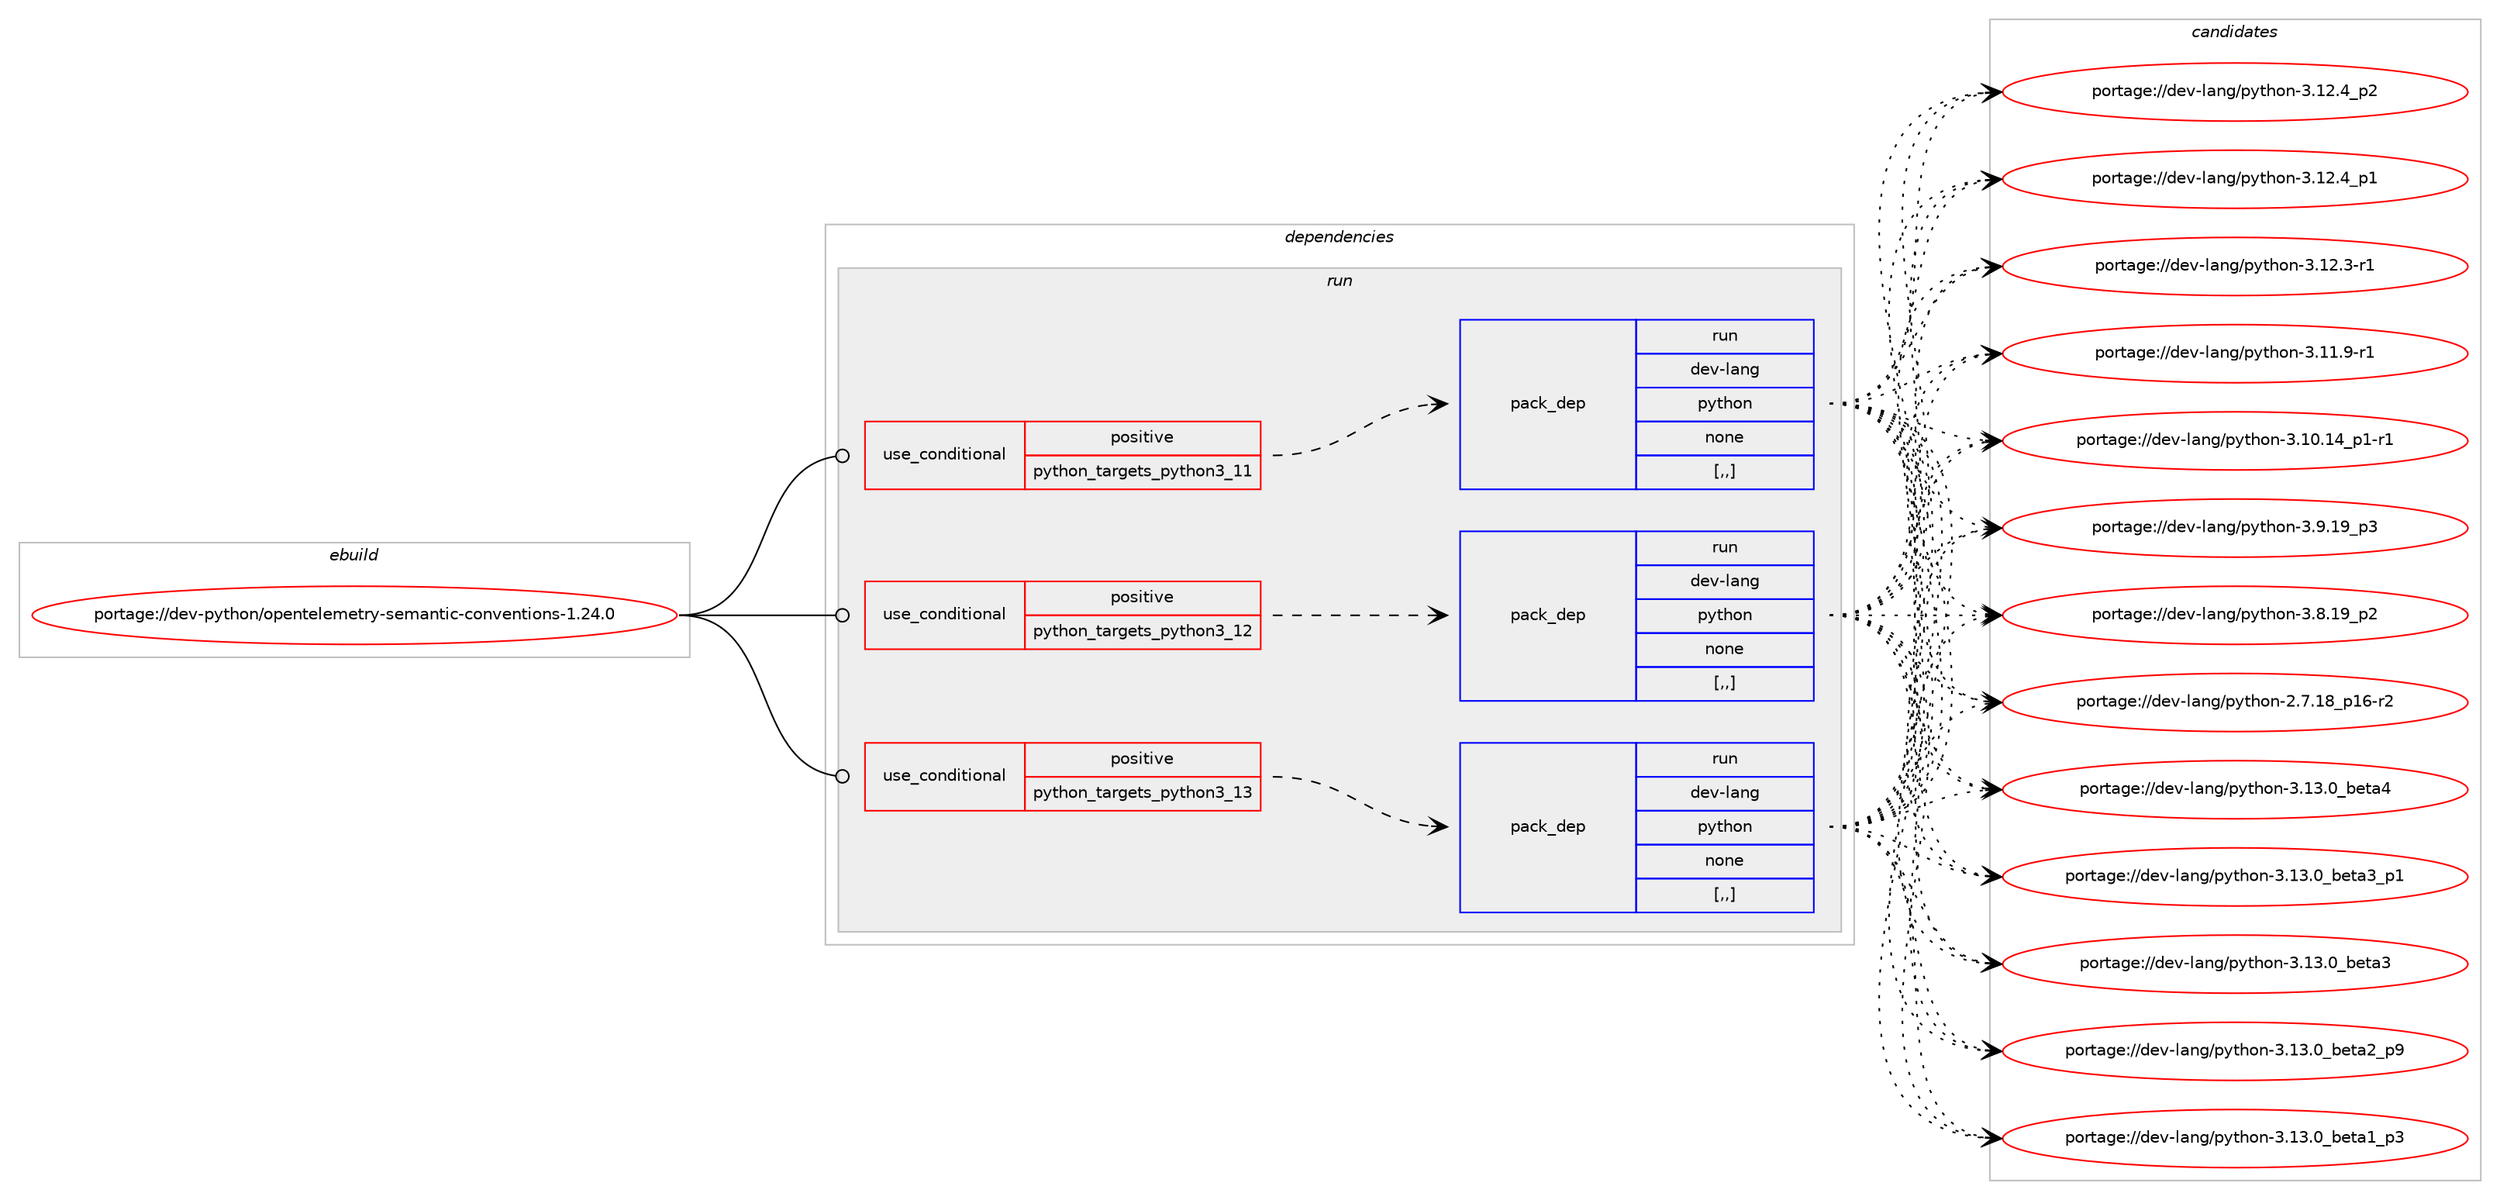 digraph prolog {

# *************
# Graph options
# *************

newrank=true;
concentrate=true;
compound=true;
graph [rankdir=LR,fontname=Helvetica,fontsize=10,ranksep=1.5];#, ranksep=2.5, nodesep=0.2];
edge  [arrowhead=vee];
node  [fontname=Helvetica,fontsize=10];

# **********
# The ebuild
# **********

subgraph cluster_leftcol {
color=gray;
label=<<i>ebuild</i>>;
id [label="portage://dev-python/opentelemetry-semantic-conventions-1.24.0", color=red, width=4, href="../dev-python/opentelemetry-semantic-conventions-1.24.0.svg"];
}

# ****************
# The dependencies
# ****************

subgraph cluster_midcol {
color=gray;
label=<<i>dependencies</i>>;
subgraph cluster_compile {
fillcolor="#eeeeee";
style=filled;
label=<<i>compile</i>>;
}
subgraph cluster_compileandrun {
fillcolor="#eeeeee";
style=filled;
label=<<i>compile and run</i>>;
}
subgraph cluster_run {
fillcolor="#eeeeee";
style=filled;
label=<<i>run</i>>;
subgraph cond35516 {
dependency153199 [label=<<TABLE BORDER="0" CELLBORDER="1" CELLSPACING="0" CELLPADDING="4"><TR><TD ROWSPAN="3" CELLPADDING="10">use_conditional</TD></TR><TR><TD>positive</TD></TR><TR><TD>python_targets_python3_11</TD></TR></TABLE>>, shape=none, color=red];
subgraph pack116434 {
dependency153200 [label=<<TABLE BORDER="0" CELLBORDER="1" CELLSPACING="0" CELLPADDING="4" WIDTH="220"><TR><TD ROWSPAN="6" CELLPADDING="30">pack_dep</TD></TR><TR><TD WIDTH="110">run</TD></TR><TR><TD>dev-lang</TD></TR><TR><TD>python</TD></TR><TR><TD>none</TD></TR><TR><TD>[,,]</TD></TR></TABLE>>, shape=none, color=blue];
}
dependency153199:e -> dependency153200:w [weight=20,style="dashed",arrowhead="vee"];
}
id:e -> dependency153199:w [weight=20,style="solid",arrowhead="odot"];
subgraph cond35517 {
dependency153201 [label=<<TABLE BORDER="0" CELLBORDER="1" CELLSPACING="0" CELLPADDING="4"><TR><TD ROWSPAN="3" CELLPADDING="10">use_conditional</TD></TR><TR><TD>positive</TD></TR><TR><TD>python_targets_python3_12</TD></TR></TABLE>>, shape=none, color=red];
subgraph pack116435 {
dependency153202 [label=<<TABLE BORDER="0" CELLBORDER="1" CELLSPACING="0" CELLPADDING="4" WIDTH="220"><TR><TD ROWSPAN="6" CELLPADDING="30">pack_dep</TD></TR><TR><TD WIDTH="110">run</TD></TR><TR><TD>dev-lang</TD></TR><TR><TD>python</TD></TR><TR><TD>none</TD></TR><TR><TD>[,,]</TD></TR></TABLE>>, shape=none, color=blue];
}
dependency153201:e -> dependency153202:w [weight=20,style="dashed",arrowhead="vee"];
}
id:e -> dependency153201:w [weight=20,style="solid",arrowhead="odot"];
subgraph cond35518 {
dependency153203 [label=<<TABLE BORDER="0" CELLBORDER="1" CELLSPACING="0" CELLPADDING="4"><TR><TD ROWSPAN="3" CELLPADDING="10">use_conditional</TD></TR><TR><TD>positive</TD></TR><TR><TD>python_targets_python3_13</TD></TR></TABLE>>, shape=none, color=red];
subgraph pack116436 {
dependency153204 [label=<<TABLE BORDER="0" CELLBORDER="1" CELLSPACING="0" CELLPADDING="4" WIDTH="220"><TR><TD ROWSPAN="6" CELLPADDING="30">pack_dep</TD></TR><TR><TD WIDTH="110">run</TD></TR><TR><TD>dev-lang</TD></TR><TR><TD>python</TD></TR><TR><TD>none</TD></TR><TR><TD>[,,]</TD></TR></TABLE>>, shape=none, color=blue];
}
dependency153203:e -> dependency153204:w [weight=20,style="dashed",arrowhead="vee"];
}
id:e -> dependency153203:w [weight=20,style="solid",arrowhead="odot"];
}
}

# **************
# The candidates
# **************

subgraph cluster_choices {
rank=same;
color=gray;
label=<<i>candidates</i>>;

subgraph choice116434 {
color=black;
nodesep=1;
choice1001011184510897110103471121211161041111104551464951464895981011169752 [label="portage://dev-lang/python-3.13.0_beta4", color=red, width=4,href="../dev-lang/python-3.13.0_beta4.svg"];
choice10010111845108971101034711212111610411111045514649514648959810111697519511249 [label="portage://dev-lang/python-3.13.0_beta3_p1", color=red, width=4,href="../dev-lang/python-3.13.0_beta3_p1.svg"];
choice1001011184510897110103471121211161041111104551464951464895981011169751 [label="portage://dev-lang/python-3.13.0_beta3", color=red, width=4,href="../dev-lang/python-3.13.0_beta3.svg"];
choice10010111845108971101034711212111610411111045514649514648959810111697509511257 [label="portage://dev-lang/python-3.13.0_beta2_p9", color=red, width=4,href="../dev-lang/python-3.13.0_beta2_p9.svg"];
choice10010111845108971101034711212111610411111045514649514648959810111697499511251 [label="portage://dev-lang/python-3.13.0_beta1_p3", color=red, width=4,href="../dev-lang/python-3.13.0_beta1_p3.svg"];
choice100101118451089711010347112121116104111110455146495046529511250 [label="portage://dev-lang/python-3.12.4_p2", color=red, width=4,href="../dev-lang/python-3.12.4_p2.svg"];
choice100101118451089711010347112121116104111110455146495046529511249 [label="portage://dev-lang/python-3.12.4_p1", color=red, width=4,href="../dev-lang/python-3.12.4_p1.svg"];
choice100101118451089711010347112121116104111110455146495046514511449 [label="portage://dev-lang/python-3.12.3-r1", color=red, width=4,href="../dev-lang/python-3.12.3-r1.svg"];
choice100101118451089711010347112121116104111110455146494946574511449 [label="portage://dev-lang/python-3.11.9-r1", color=red, width=4,href="../dev-lang/python-3.11.9-r1.svg"];
choice100101118451089711010347112121116104111110455146494846495295112494511449 [label="portage://dev-lang/python-3.10.14_p1-r1", color=red, width=4,href="../dev-lang/python-3.10.14_p1-r1.svg"];
choice100101118451089711010347112121116104111110455146574649579511251 [label="portage://dev-lang/python-3.9.19_p3", color=red, width=4,href="../dev-lang/python-3.9.19_p3.svg"];
choice100101118451089711010347112121116104111110455146564649579511250 [label="portage://dev-lang/python-3.8.19_p2", color=red, width=4,href="../dev-lang/python-3.8.19_p2.svg"];
choice100101118451089711010347112121116104111110455046554649569511249544511450 [label="portage://dev-lang/python-2.7.18_p16-r2", color=red, width=4,href="../dev-lang/python-2.7.18_p16-r2.svg"];
dependency153200:e -> choice1001011184510897110103471121211161041111104551464951464895981011169752:w [style=dotted,weight="100"];
dependency153200:e -> choice10010111845108971101034711212111610411111045514649514648959810111697519511249:w [style=dotted,weight="100"];
dependency153200:e -> choice1001011184510897110103471121211161041111104551464951464895981011169751:w [style=dotted,weight="100"];
dependency153200:e -> choice10010111845108971101034711212111610411111045514649514648959810111697509511257:w [style=dotted,weight="100"];
dependency153200:e -> choice10010111845108971101034711212111610411111045514649514648959810111697499511251:w [style=dotted,weight="100"];
dependency153200:e -> choice100101118451089711010347112121116104111110455146495046529511250:w [style=dotted,weight="100"];
dependency153200:e -> choice100101118451089711010347112121116104111110455146495046529511249:w [style=dotted,weight="100"];
dependency153200:e -> choice100101118451089711010347112121116104111110455146495046514511449:w [style=dotted,weight="100"];
dependency153200:e -> choice100101118451089711010347112121116104111110455146494946574511449:w [style=dotted,weight="100"];
dependency153200:e -> choice100101118451089711010347112121116104111110455146494846495295112494511449:w [style=dotted,weight="100"];
dependency153200:e -> choice100101118451089711010347112121116104111110455146574649579511251:w [style=dotted,weight="100"];
dependency153200:e -> choice100101118451089711010347112121116104111110455146564649579511250:w [style=dotted,weight="100"];
dependency153200:e -> choice100101118451089711010347112121116104111110455046554649569511249544511450:w [style=dotted,weight="100"];
}
subgraph choice116435 {
color=black;
nodesep=1;
choice1001011184510897110103471121211161041111104551464951464895981011169752 [label="portage://dev-lang/python-3.13.0_beta4", color=red, width=4,href="../dev-lang/python-3.13.0_beta4.svg"];
choice10010111845108971101034711212111610411111045514649514648959810111697519511249 [label="portage://dev-lang/python-3.13.0_beta3_p1", color=red, width=4,href="../dev-lang/python-3.13.0_beta3_p1.svg"];
choice1001011184510897110103471121211161041111104551464951464895981011169751 [label="portage://dev-lang/python-3.13.0_beta3", color=red, width=4,href="../dev-lang/python-3.13.0_beta3.svg"];
choice10010111845108971101034711212111610411111045514649514648959810111697509511257 [label="portage://dev-lang/python-3.13.0_beta2_p9", color=red, width=4,href="../dev-lang/python-3.13.0_beta2_p9.svg"];
choice10010111845108971101034711212111610411111045514649514648959810111697499511251 [label="portage://dev-lang/python-3.13.0_beta1_p3", color=red, width=4,href="../dev-lang/python-3.13.0_beta1_p3.svg"];
choice100101118451089711010347112121116104111110455146495046529511250 [label="portage://dev-lang/python-3.12.4_p2", color=red, width=4,href="../dev-lang/python-3.12.4_p2.svg"];
choice100101118451089711010347112121116104111110455146495046529511249 [label="portage://dev-lang/python-3.12.4_p1", color=red, width=4,href="../dev-lang/python-3.12.4_p1.svg"];
choice100101118451089711010347112121116104111110455146495046514511449 [label="portage://dev-lang/python-3.12.3-r1", color=red, width=4,href="../dev-lang/python-3.12.3-r1.svg"];
choice100101118451089711010347112121116104111110455146494946574511449 [label="portage://dev-lang/python-3.11.9-r1", color=red, width=4,href="../dev-lang/python-3.11.9-r1.svg"];
choice100101118451089711010347112121116104111110455146494846495295112494511449 [label="portage://dev-lang/python-3.10.14_p1-r1", color=red, width=4,href="../dev-lang/python-3.10.14_p1-r1.svg"];
choice100101118451089711010347112121116104111110455146574649579511251 [label="portage://dev-lang/python-3.9.19_p3", color=red, width=4,href="../dev-lang/python-3.9.19_p3.svg"];
choice100101118451089711010347112121116104111110455146564649579511250 [label="portage://dev-lang/python-3.8.19_p2", color=red, width=4,href="../dev-lang/python-3.8.19_p2.svg"];
choice100101118451089711010347112121116104111110455046554649569511249544511450 [label="portage://dev-lang/python-2.7.18_p16-r2", color=red, width=4,href="../dev-lang/python-2.7.18_p16-r2.svg"];
dependency153202:e -> choice1001011184510897110103471121211161041111104551464951464895981011169752:w [style=dotted,weight="100"];
dependency153202:e -> choice10010111845108971101034711212111610411111045514649514648959810111697519511249:w [style=dotted,weight="100"];
dependency153202:e -> choice1001011184510897110103471121211161041111104551464951464895981011169751:w [style=dotted,weight="100"];
dependency153202:e -> choice10010111845108971101034711212111610411111045514649514648959810111697509511257:w [style=dotted,weight="100"];
dependency153202:e -> choice10010111845108971101034711212111610411111045514649514648959810111697499511251:w [style=dotted,weight="100"];
dependency153202:e -> choice100101118451089711010347112121116104111110455146495046529511250:w [style=dotted,weight="100"];
dependency153202:e -> choice100101118451089711010347112121116104111110455146495046529511249:w [style=dotted,weight="100"];
dependency153202:e -> choice100101118451089711010347112121116104111110455146495046514511449:w [style=dotted,weight="100"];
dependency153202:e -> choice100101118451089711010347112121116104111110455146494946574511449:w [style=dotted,weight="100"];
dependency153202:e -> choice100101118451089711010347112121116104111110455146494846495295112494511449:w [style=dotted,weight="100"];
dependency153202:e -> choice100101118451089711010347112121116104111110455146574649579511251:w [style=dotted,weight="100"];
dependency153202:e -> choice100101118451089711010347112121116104111110455146564649579511250:w [style=dotted,weight="100"];
dependency153202:e -> choice100101118451089711010347112121116104111110455046554649569511249544511450:w [style=dotted,weight="100"];
}
subgraph choice116436 {
color=black;
nodesep=1;
choice1001011184510897110103471121211161041111104551464951464895981011169752 [label="portage://dev-lang/python-3.13.0_beta4", color=red, width=4,href="../dev-lang/python-3.13.0_beta4.svg"];
choice10010111845108971101034711212111610411111045514649514648959810111697519511249 [label="portage://dev-lang/python-3.13.0_beta3_p1", color=red, width=4,href="../dev-lang/python-3.13.0_beta3_p1.svg"];
choice1001011184510897110103471121211161041111104551464951464895981011169751 [label="portage://dev-lang/python-3.13.0_beta3", color=red, width=4,href="../dev-lang/python-3.13.0_beta3.svg"];
choice10010111845108971101034711212111610411111045514649514648959810111697509511257 [label="portage://dev-lang/python-3.13.0_beta2_p9", color=red, width=4,href="../dev-lang/python-3.13.0_beta2_p9.svg"];
choice10010111845108971101034711212111610411111045514649514648959810111697499511251 [label="portage://dev-lang/python-3.13.0_beta1_p3", color=red, width=4,href="../dev-lang/python-3.13.0_beta1_p3.svg"];
choice100101118451089711010347112121116104111110455146495046529511250 [label="portage://dev-lang/python-3.12.4_p2", color=red, width=4,href="../dev-lang/python-3.12.4_p2.svg"];
choice100101118451089711010347112121116104111110455146495046529511249 [label="portage://dev-lang/python-3.12.4_p1", color=red, width=4,href="../dev-lang/python-3.12.4_p1.svg"];
choice100101118451089711010347112121116104111110455146495046514511449 [label="portage://dev-lang/python-3.12.3-r1", color=red, width=4,href="../dev-lang/python-3.12.3-r1.svg"];
choice100101118451089711010347112121116104111110455146494946574511449 [label="portage://dev-lang/python-3.11.9-r1", color=red, width=4,href="../dev-lang/python-3.11.9-r1.svg"];
choice100101118451089711010347112121116104111110455146494846495295112494511449 [label="portage://dev-lang/python-3.10.14_p1-r1", color=red, width=4,href="../dev-lang/python-3.10.14_p1-r1.svg"];
choice100101118451089711010347112121116104111110455146574649579511251 [label="portage://dev-lang/python-3.9.19_p3", color=red, width=4,href="../dev-lang/python-3.9.19_p3.svg"];
choice100101118451089711010347112121116104111110455146564649579511250 [label="portage://dev-lang/python-3.8.19_p2", color=red, width=4,href="../dev-lang/python-3.8.19_p2.svg"];
choice100101118451089711010347112121116104111110455046554649569511249544511450 [label="portage://dev-lang/python-2.7.18_p16-r2", color=red, width=4,href="../dev-lang/python-2.7.18_p16-r2.svg"];
dependency153204:e -> choice1001011184510897110103471121211161041111104551464951464895981011169752:w [style=dotted,weight="100"];
dependency153204:e -> choice10010111845108971101034711212111610411111045514649514648959810111697519511249:w [style=dotted,weight="100"];
dependency153204:e -> choice1001011184510897110103471121211161041111104551464951464895981011169751:w [style=dotted,weight="100"];
dependency153204:e -> choice10010111845108971101034711212111610411111045514649514648959810111697509511257:w [style=dotted,weight="100"];
dependency153204:e -> choice10010111845108971101034711212111610411111045514649514648959810111697499511251:w [style=dotted,weight="100"];
dependency153204:e -> choice100101118451089711010347112121116104111110455146495046529511250:w [style=dotted,weight="100"];
dependency153204:e -> choice100101118451089711010347112121116104111110455146495046529511249:w [style=dotted,weight="100"];
dependency153204:e -> choice100101118451089711010347112121116104111110455146495046514511449:w [style=dotted,weight="100"];
dependency153204:e -> choice100101118451089711010347112121116104111110455146494946574511449:w [style=dotted,weight="100"];
dependency153204:e -> choice100101118451089711010347112121116104111110455146494846495295112494511449:w [style=dotted,weight="100"];
dependency153204:e -> choice100101118451089711010347112121116104111110455146574649579511251:w [style=dotted,weight="100"];
dependency153204:e -> choice100101118451089711010347112121116104111110455146564649579511250:w [style=dotted,weight="100"];
dependency153204:e -> choice100101118451089711010347112121116104111110455046554649569511249544511450:w [style=dotted,weight="100"];
}
}

}
